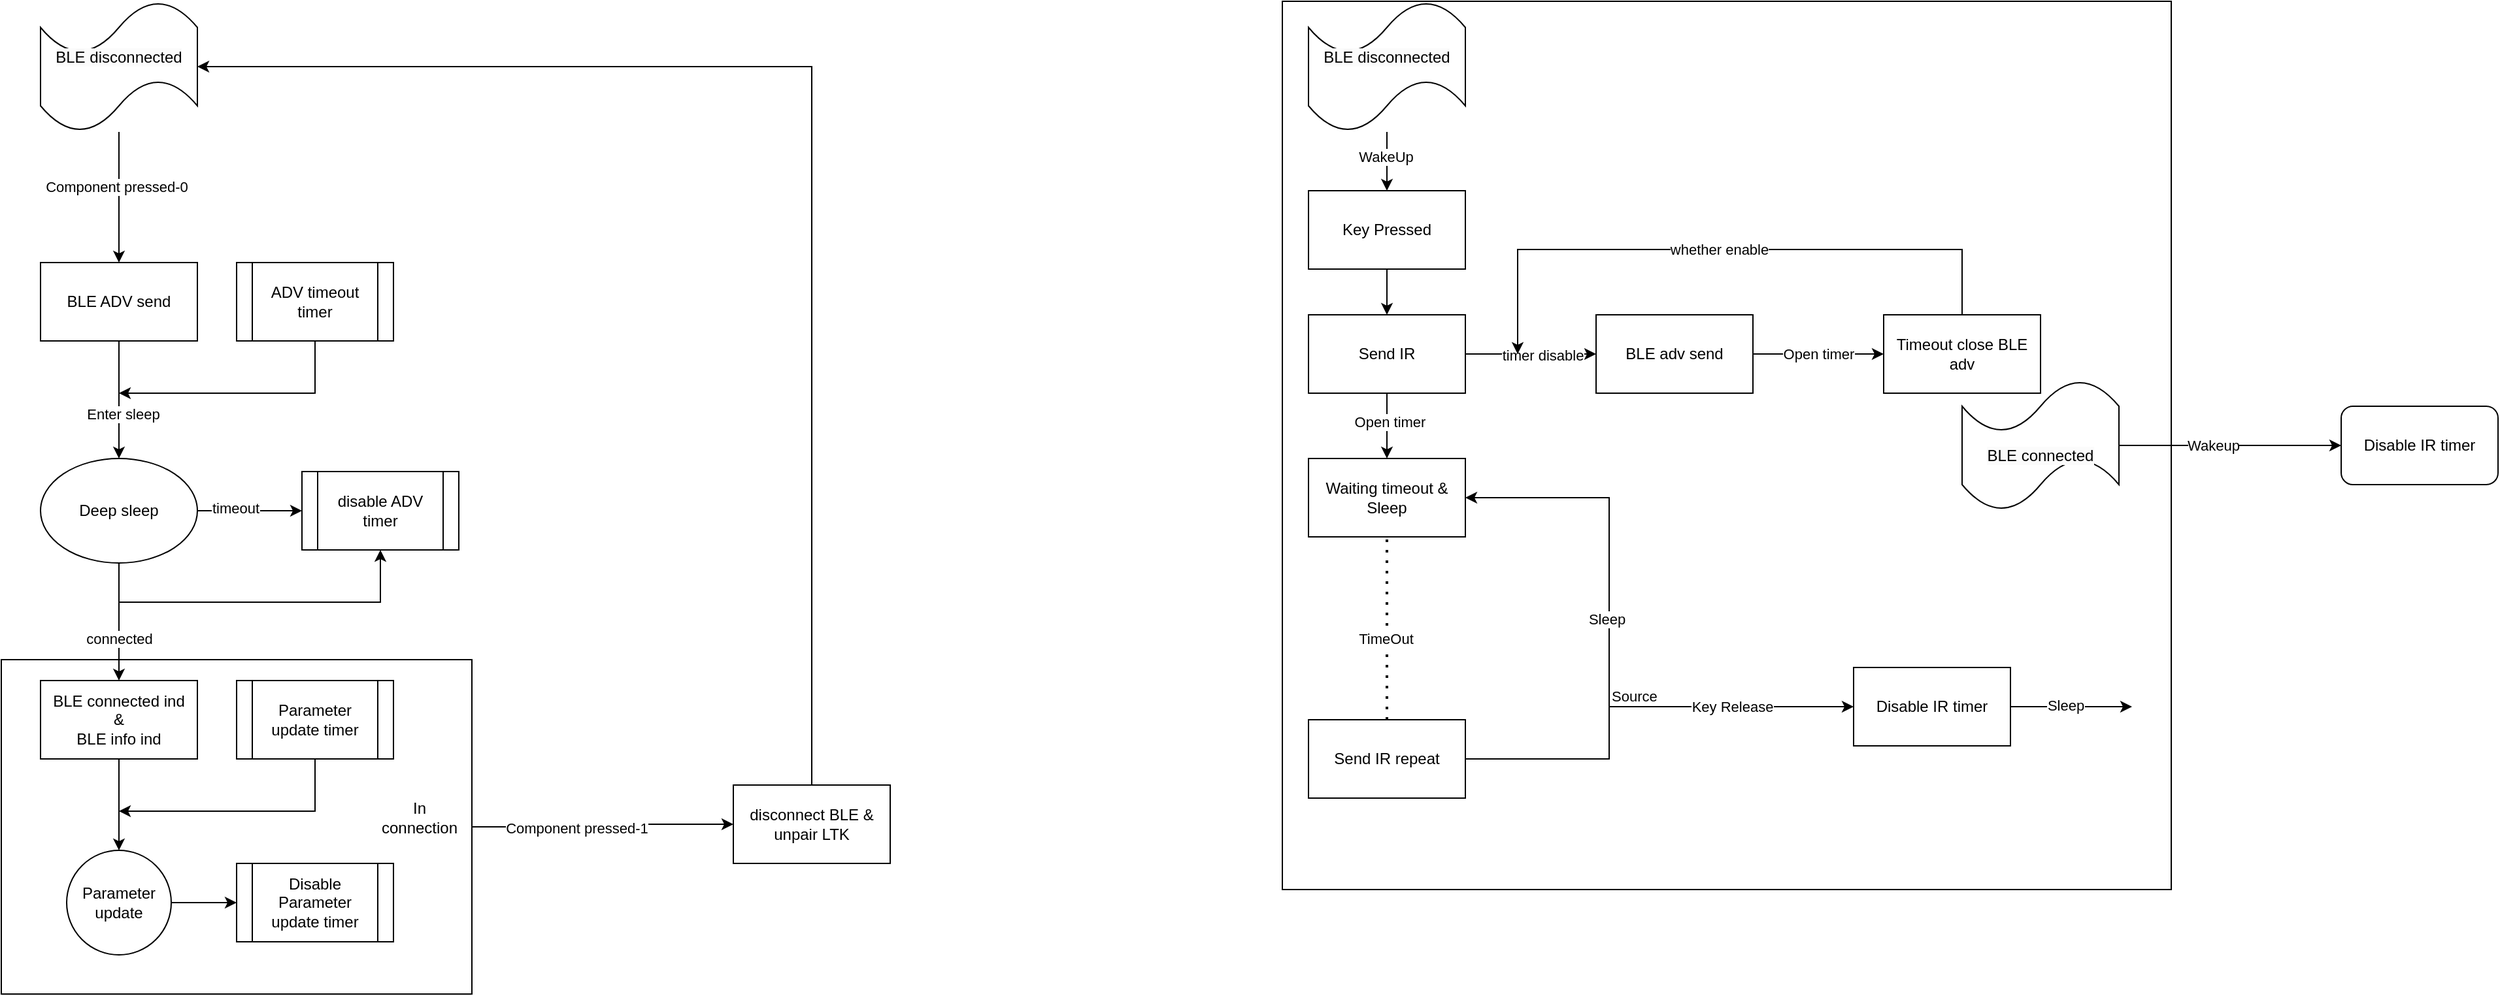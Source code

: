 <mxfile version="21.1.6" type="github">
  <diagram id="C5RBs43oDa-KdzZeNtuy" name="Page-1">
    <mxGraphModel dx="1391" dy="797" grid="1" gridSize="10" guides="1" tooltips="1" connect="1" arrows="1" fold="1" page="1" pageScale="1" pageWidth="827" pageHeight="1169" math="0" shadow="0">
      <root>
        <mxCell id="WIyWlLk6GJQsqaUBKTNV-0" />
        <mxCell id="WIyWlLk6GJQsqaUBKTNV-1" parent="WIyWlLk6GJQsqaUBKTNV-0" />
        <mxCell id="cDFgAh4fGzeyeDYclZq2-79" style="edgeStyle=orthogonalEdgeStyle;rounded=0;orthogonalLoop=1;jettySize=auto;html=1;" edge="1" parent="WIyWlLk6GJQsqaUBKTNV-1" source="cDFgAh4fGzeyeDYclZq2-76" target="cDFgAh4fGzeyeDYclZq2-78">
          <mxGeometry relative="1" as="geometry" />
        </mxCell>
        <mxCell id="cDFgAh4fGzeyeDYclZq2-80" value="Component pressed-1" style="edgeLabel;html=1;align=center;verticalAlign=middle;resizable=0;points=[];" vertex="1" connectable="0" parent="cDFgAh4fGzeyeDYclZq2-79">
          <mxGeometry x="-0.206" y="-1" relative="1" as="geometry">
            <mxPoint as="offset" />
          </mxGeometry>
        </mxCell>
        <mxCell id="cDFgAh4fGzeyeDYclZq2-76" value="" style="rounded=0;whiteSpace=wrap;html=1;" vertex="1" parent="WIyWlLk6GJQsqaUBKTNV-1">
          <mxGeometry x="60" y="524" width="360" height="256" as="geometry" />
        </mxCell>
        <mxCell id="cDFgAh4fGzeyeDYclZq2-31" value="" style="whiteSpace=wrap;html=1;aspect=fixed;" vertex="1" parent="WIyWlLk6GJQsqaUBKTNV-1">
          <mxGeometry x="1040" y="20" width="680" height="680" as="geometry" />
        </mxCell>
        <mxCell id="cDFgAh4fGzeyeDYclZq2-12" style="edgeStyle=orthogonalEdgeStyle;rounded=0;orthogonalLoop=1;jettySize=auto;html=1;entryX=0.5;entryY=0;entryDx=0;entryDy=0;" edge="1" parent="WIyWlLk6GJQsqaUBKTNV-1" source="cDFgAh4fGzeyeDYclZq2-10" target="cDFgAh4fGzeyeDYclZq2-11">
          <mxGeometry relative="1" as="geometry" />
        </mxCell>
        <mxCell id="cDFgAh4fGzeyeDYclZq2-14" value="WakeUp" style="edgeLabel;html=1;align=center;verticalAlign=middle;resizable=0;points=[];" vertex="1" connectable="0" parent="cDFgAh4fGzeyeDYclZq2-12">
          <mxGeometry x="-0.179" y="-1" relative="1" as="geometry">
            <mxPoint as="offset" />
          </mxGeometry>
        </mxCell>
        <mxCell id="cDFgAh4fGzeyeDYclZq2-10" value="&#xa;&lt;span style=&quot;color: rgb(0, 0, 0); font-family: Helvetica; font-size: 12px; font-style: normal; font-variant-ligatures: normal; font-variant-caps: normal; font-weight: 400; letter-spacing: normal; orphans: 2; text-align: center; text-indent: 0px; text-transform: none; widows: 2; word-spacing: 0px; -webkit-text-stroke-width: 0px; background-color: rgb(251, 251, 251); text-decoration-thickness: initial; text-decoration-style: initial; text-decoration-color: initial; float: none; display: inline !important;&quot;&gt;BLE disconnected&lt;/span&gt;&#xa;&#xa;" style="shape=tape;whiteSpace=wrap;html=1;" vertex="1" parent="WIyWlLk6GJQsqaUBKTNV-1">
          <mxGeometry x="1060" y="20" width="120" height="100" as="geometry" />
        </mxCell>
        <mxCell id="cDFgAh4fGzeyeDYclZq2-15" style="edgeStyle=orthogonalEdgeStyle;rounded=0;orthogonalLoop=1;jettySize=auto;html=1;entryX=0.5;entryY=0;entryDx=0;entryDy=0;exitX=0.5;exitY=1;exitDx=0;exitDy=0;" edge="1" parent="WIyWlLk6GJQsqaUBKTNV-1" source="cDFgAh4fGzeyeDYclZq2-19" target="cDFgAh4fGzeyeDYclZq2-13">
          <mxGeometry relative="1" as="geometry" />
        </mxCell>
        <mxCell id="cDFgAh4fGzeyeDYclZq2-16" value="Open timer" style="edgeLabel;html=1;align=center;verticalAlign=middle;resizable=0;points=[];" vertex="1" connectable="0" parent="cDFgAh4fGzeyeDYclZq2-15">
          <mxGeometry x="-0.119" y="2" relative="1" as="geometry">
            <mxPoint as="offset" />
          </mxGeometry>
        </mxCell>
        <mxCell id="cDFgAh4fGzeyeDYclZq2-20" style="edgeStyle=orthogonalEdgeStyle;rounded=0;orthogonalLoop=1;jettySize=auto;html=1;entryX=0.5;entryY=0;entryDx=0;entryDy=0;" edge="1" parent="WIyWlLk6GJQsqaUBKTNV-1" source="cDFgAh4fGzeyeDYclZq2-11" target="cDFgAh4fGzeyeDYclZq2-19">
          <mxGeometry relative="1" as="geometry" />
        </mxCell>
        <mxCell id="cDFgAh4fGzeyeDYclZq2-11" value="Key Pressed" style="rounded=0;whiteSpace=wrap;html=1;" vertex="1" parent="WIyWlLk6GJQsqaUBKTNV-1">
          <mxGeometry x="1060" y="165" width="120" height="60" as="geometry" />
        </mxCell>
        <mxCell id="cDFgAh4fGzeyeDYclZq2-13" value="Waiting timeout &amp;amp; Sleep" style="rounded=0;whiteSpace=wrap;html=1;" vertex="1" parent="WIyWlLk6GJQsqaUBKTNV-1">
          <mxGeometry x="1060" y="370" width="120" height="60" as="geometry" />
        </mxCell>
        <mxCell id="cDFgAh4fGzeyeDYclZq2-17" value="" style="endArrow=none;dashed=1;html=1;dashPattern=1 3;strokeWidth=2;rounded=0;entryX=0.5;entryY=1;entryDx=0;entryDy=0;exitX=0.5;exitY=0;exitDx=0;exitDy=0;" edge="1" parent="WIyWlLk6GJQsqaUBKTNV-1" source="cDFgAh4fGzeyeDYclZq2-18" target="cDFgAh4fGzeyeDYclZq2-13">
          <mxGeometry width="50" height="50" relative="1" as="geometry">
            <mxPoint x="1120" y="540" as="sourcePoint" />
            <mxPoint x="1130" y="460" as="targetPoint" />
          </mxGeometry>
        </mxCell>
        <mxCell id="cDFgAh4fGzeyeDYclZq2-21" value="TimeOut" style="edgeLabel;html=1;align=center;verticalAlign=middle;resizable=0;points=[];" vertex="1" connectable="0" parent="cDFgAh4fGzeyeDYclZq2-17">
          <mxGeometry x="-0.109" y="1" relative="1" as="geometry">
            <mxPoint as="offset" />
          </mxGeometry>
        </mxCell>
        <mxCell id="cDFgAh4fGzeyeDYclZq2-22" style="edgeStyle=orthogonalEdgeStyle;rounded=0;orthogonalLoop=1;jettySize=auto;html=1;entryX=1;entryY=0.5;entryDx=0;entryDy=0;" edge="1" parent="WIyWlLk6GJQsqaUBKTNV-1" source="cDFgAh4fGzeyeDYclZq2-18" target="cDFgAh4fGzeyeDYclZq2-13">
          <mxGeometry relative="1" as="geometry">
            <mxPoint x="1270" y="400" as="targetPoint" />
            <Array as="points">
              <mxPoint x="1290" y="600" />
              <mxPoint x="1290" y="400" />
            </Array>
          </mxGeometry>
        </mxCell>
        <mxCell id="cDFgAh4fGzeyeDYclZq2-23" value="Sleep" style="edgeLabel;html=1;align=center;verticalAlign=middle;resizable=0;points=[];" vertex="1" connectable="0" parent="cDFgAh4fGzeyeDYclZq2-22">
          <mxGeometry x="0.035" y="2" relative="1" as="geometry">
            <mxPoint as="offset" />
          </mxGeometry>
        </mxCell>
        <mxCell id="cDFgAh4fGzeyeDYclZq2-18" value="Send IR repeat" style="rounded=0;whiteSpace=wrap;html=1;" vertex="1" parent="WIyWlLk6GJQsqaUBKTNV-1">
          <mxGeometry x="1060" y="570" width="120" height="60" as="geometry" />
        </mxCell>
        <mxCell id="cDFgAh4fGzeyeDYclZq2-37" style="edgeStyle=orthogonalEdgeStyle;rounded=0;orthogonalLoop=1;jettySize=auto;html=1;entryX=0;entryY=0.5;entryDx=0;entryDy=0;" edge="1" parent="WIyWlLk6GJQsqaUBKTNV-1" source="cDFgAh4fGzeyeDYclZq2-19" target="cDFgAh4fGzeyeDYclZq2-36">
          <mxGeometry relative="1" as="geometry" />
        </mxCell>
        <mxCell id="cDFgAh4fGzeyeDYclZq2-47" value="timer disable" style="edgeLabel;html=1;align=center;verticalAlign=middle;resizable=0;points=[];" vertex="1" connectable="0" parent="cDFgAh4fGzeyeDYclZq2-37">
          <mxGeometry x="0.184" y="-1" relative="1" as="geometry">
            <mxPoint as="offset" />
          </mxGeometry>
        </mxCell>
        <mxCell id="cDFgAh4fGzeyeDYclZq2-19" value="Send IR" style="rounded=0;whiteSpace=wrap;html=1;" vertex="1" parent="WIyWlLk6GJQsqaUBKTNV-1">
          <mxGeometry x="1060" y="260" width="120" height="60" as="geometry" />
        </mxCell>
        <mxCell id="cDFgAh4fGzeyeDYclZq2-24" value="" style="endArrow=classic;html=1;rounded=0;entryX=0;entryY=0.5;entryDx=0;entryDy=0;" edge="1" parent="WIyWlLk6GJQsqaUBKTNV-1" target="cDFgAh4fGzeyeDYclZq2-28">
          <mxGeometry relative="1" as="geometry">
            <mxPoint x="1290" y="560" as="sourcePoint" />
            <mxPoint x="1460" y="550" as="targetPoint" />
          </mxGeometry>
        </mxCell>
        <mxCell id="cDFgAh4fGzeyeDYclZq2-25" value="Key Release" style="edgeLabel;resizable=0;html=1;align=center;verticalAlign=middle;" connectable="0" vertex="1" parent="cDFgAh4fGzeyeDYclZq2-24">
          <mxGeometry relative="1" as="geometry" />
        </mxCell>
        <mxCell id="cDFgAh4fGzeyeDYclZq2-26" value="Source" style="edgeLabel;resizable=0;html=1;align=left;verticalAlign=bottom;" connectable="0" vertex="1" parent="cDFgAh4fGzeyeDYclZq2-24">
          <mxGeometry x="-1" relative="1" as="geometry" />
        </mxCell>
        <mxCell id="cDFgAh4fGzeyeDYclZq2-29" style="edgeStyle=orthogonalEdgeStyle;rounded=0;orthogonalLoop=1;jettySize=auto;html=1;" edge="1" parent="WIyWlLk6GJQsqaUBKTNV-1" source="cDFgAh4fGzeyeDYclZq2-28">
          <mxGeometry relative="1" as="geometry">
            <mxPoint x="1690" y="560" as="targetPoint" />
          </mxGeometry>
        </mxCell>
        <mxCell id="cDFgAh4fGzeyeDYclZq2-30" value="Sleep" style="edgeLabel;html=1;align=center;verticalAlign=middle;resizable=0;points=[];" vertex="1" connectable="0" parent="cDFgAh4fGzeyeDYclZq2-29">
          <mxGeometry x="-0.103" y="1" relative="1" as="geometry">
            <mxPoint as="offset" />
          </mxGeometry>
        </mxCell>
        <mxCell id="cDFgAh4fGzeyeDYclZq2-28" value="Disable IR timer" style="rounded=0;whiteSpace=wrap;html=1;" vertex="1" parent="WIyWlLk6GJQsqaUBKTNV-1">
          <mxGeometry x="1477" y="530" width="120" height="60" as="geometry" />
        </mxCell>
        <mxCell id="cDFgAh4fGzeyeDYclZq2-33" style="edgeStyle=orthogonalEdgeStyle;rounded=0;orthogonalLoop=1;jettySize=auto;html=1;entryX=0;entryY=0.5;entryDx=0;entryDy=0;" edge="1" parent="WIyWlLk6GJQsqaUBKTNV-1" source="cDFgAh4fGzeyeDYclZq2-32" target="cDFgAh4fGzeyeDYclZq2-35">
          <mxGeometry relative="1" as="geometry">
            <mxPoint x="1830" y="360" as="targetPoint" />
          </mxGeometry>
        </mxCell>
        <mxCell id="cDFgAh4fGzeyeDYclZq2-34" value="Wakeup" style="edgeLabel;html=1;align=center;verticalAlign=middle;resizable=0;points=[];" vertex="1" connectable="0" parent="cDFgAh4fGzeyeDYclZq2-33">
          <mxGeometry x="-0.16" relative="1" as="geometry">
            <mxPoint as="offset" />
          </mxGeometry>
        </mxCell>
        <mxCell id="cDFgAh4fGzeyeDYclZq2-32" value="&lt;br&gt;&lt;span style=&quot;color: rgb(0, 0, 0); font-family: Helvetica; font-size: 12px; font-style: normal; font-variant-ligatures: normal; font-variant-caps: normal; font-weight: 400; letter-spacing: normal; orphans: 2; text-align: center; text-indent: 0px; text-transform: none; widows: 2; word-spacing: 0px; -webkit-text-stroke-width: 0px; background-color: rgb(251, 251, 251); text-decoration-thickness: initial; text-decoration-style: initial; text-decoration-color: initial; float: none; display: inline !important;&quot;&gt;BLE connected&lt;/span&gt;&lt;br&gt;" style="shape=tape;whiteSpace=wrap;html=1;" vertex="1" parent="WIyWlLk6GJQsqaUBKTNV-1">
          <mxGeometry x="1560" y="310" width="120" height="100" as="geometry" />
        </mxCell>
        <mxCell id="cDFgAh4fGzeyeDYclZq2-35" value="Disable IR timer" style="rounded=1;whiteSpace=wrap;html=1;" vertex="1" parent="WIyWlLk6GJQsqaUBKTNV-1">
          <mxGeometry x="1850" y="330" width="120" height="60" as="geometry" />
        </mxCell>
        <mxCell id="cDFgAh4fGzeyeDYclZq2-41" value="" style="edgeStyle=orthogonalEdgeStyle;rounded=0;orthogonalLoop=1;jettySize=auto;html=1;" edge="1" parent="WIyWlLk6GJQsqaUBKTNV-1" source="cDFgAh4fGzeyeDYclZq2-36" target="cDFgAh4fGzeyeDYclZq2-40">
          <mxGeometry relative="1" as="geometry" />
        </mxCell>
        <mxCell id="cDFgAh4fGzeyeDYclZq2-42" value="Open timer" style="edgeLabel;html=1;align=center;verticalAlign=middle;resizable=0;points=[];" vertex="1" connectable="0" parent="cDFgAh4fGzeyeDYclZq2-41">
          <mxGeometry x="0.302" y="2" relative="1" as="geometry">
            <mxPoint x="-15" y="2" as="offset" />
          </mxGeometry>
        </mxCell>
        <mxCell id="cDFgAh4fGzeyeDYclZq2-36" value="BLE adv send" style="rounded=0;whiteSpace=wrap;html=1;" vertex="1" parent="WIyWlLk6GJQsqaUBKTNV-1">
          <mxGeometry x="1280" y="260" width="120" height="60" as="geometry" />
        </mxCell>
        <mxCell id="cDFgAh4fGzeyeDYclZq2-44" style="edgeStyle=orthogonalEdgeStyle;rounded=0;orthogonalLoop=1;jettySize=auto;html=1;" edge="1" parent="WIyWlLk6GJQsqaUBKTNV-1" source="cDFgAh4fGzeyeDYclZq2-40">
          <mxGeometry relative="1" as="geometry">
            <mxPoint x="1220" y="290" as="targetPoint" />
            <Array as="points">
              <mxPoint x="1560" y="210" />
              <mxPoint x="1220" y="210" />
            </Array>
          </mxGeometry>
        </mxCell>
        <mxCell id="cDFgAh4fGzeyeDYclZq2-46" value="whether enable" style="edgeLabel;html=1;align=center;verticalAlign=middle;resizable=0;points=[];" vertex="1" connectable="0" parent="cDFgAh4fGzeyeDYclZq2-44">
          <mxGeometry x="0.006" relative="1" as="geometry">
            <mxPoint as="offset" />
          </mxGeometry>
        </mxCell>
        <mxCell id="cDFgAh4fGzeyeDYclZq2-40" value="Timeout close BLE adv" style="whiteSpace=wrap;html=1;rounded=0;" vertex="1" parent="WIyWlLk6GJQsqaUBKTNV-1">
          <mxGeometry x="1500" y="260" width="120" height="60" as="geometry" />
        </mxCell>
        <mxCell id="cDFgAh4fGzeyeDYclZq2-51" value="" style="edgeStyle=orthogonalEdgeStyle;rounded=0;orthogonalLoop=1;jettySize=auto;html=1;" edge="1" parent="WIyWlLk6GJQsqaUBKTNV-1" source="cDFgAh4fGzeyeDYclZq2-48" target="cDFgAh4fGzeyeDYclZq2-50">
          <mxGeometry relative="1" as="geometry" />
        </mxCell>
        <mxCell id="cDFgAh4fGzeyeDYclZq2-52" value="Component pressed-0" style="edgeLabel;html=1;align=center;verticalAlign=middle;resizable=0;points=[];" vertex="1" connectable="0" parent="cDFgAh4fGzeyeDYclZq2-51">
          <mxGeometry x="-0.158" y="-2" relative="1" as="geometry">
            <mxPoint as="offset" />
          </mxGeometry>
        </mxCell>
        <mxCell id="cDFgAh4fGzeyeDYclZq2-48" value="&#xa;&lt;span style=&quot;color: rgb(0, 0, 0); font-family: Helvetica; font-size: 12px; font-style: normal; font-variant-ligatures: normal; font-variant-caps: normal; font-weight: 400; letter-spacing: normal; orphans: 2; text-align: center; text-indent: 0px; text-transform: none; widows: 2; word-spacing: 0px; -webkit-text-stroke-width: 0px; background-color: rgb(251, 251, 251); text-decoration-thickness: initial; text-decoration-style: initial; text-decoration-color: initial; float: none; display: inline !important;&quot;&gt;BLE disconnected&lt;/span&gt;&#xa;&#xa;" style="shape=tape;whiteSpace=wrap;html=1;" vertex="1" parent="WIyWlLk6GJQsqaUBKTNV-1">
          <mxGeometry x="90" y="20" width="120" height="100" as="geometry" />
        </mxCell>
        <mxCell id="cDFgAh4fGzeyeDYclZq2-55" value="" style="edgeStyle=orthogonalEdgeStyle;rounded=0;orthogonalLoop=1;jettySize=auto;html=1;entryX=0.5;entryY=0;entryDx=0;entryDy=0;" edge="1" parent="WIyWlLk6GJQsqaUBKTNV-1" source="cDFgAh4fGzeyeDYclZq2-50" target="cDFgAh4fGzeyeDYclZq2-57">
          <mxGeometry relative="1" as="geometry">
            <mxPoint x="150" y="360" as="targetPoint" />
          </mxGeometry>
        </mxCell>
        <mxCell id="cDFgAh4fGzeyeDYclZq2-59" value="Enter sleep" style="edgeLabel;html=1;align=center;verticalAlign=middle;resizable=0;points=[];" vertex="1" connectable="0" parent="cDFgAh4fGzeyeDYclZq2-55">
          <mxGeometry x="0.231" y="3" relative="1" as="geometry">
            <mxPoint as="offset" />
          </mxGeometry>
        </mxCell>
        <mxCell id="cDFgAh4fGzeyeDYclZq2-50" value="BLE ADV send" style="whiteSpace=wrap;html=1;" vertex="1" parent="WIyWlLk6GJQsqaUBKTNV-1">
          <mxGeometry x="90" y="220" width="120" height="60" as="geometry" />
        </mxCell>
        <mxCell id="cDFgAh4fGzeyeDYclZq2-58" style="edgeStyle=orthogonalEdgeStyle;rounded=0;orthogonalLoop=1;jettySize=auto;html=1;" edge="1" parent="WIyWlLk6GJQsqaUBKTNV-1" source="cDFgAh4fGzeyeDYclZq2-53">
          <mxGeometry relative="1" as="geometry">
            <mxPoint x="150" y="320" as="targetPoint" />
            <Array as="points">
              <mxPoint x="300" y="320" />
            </Array>
          </mxGeometry>
        </mxCell>
        <mxCell id="cDFgAh4fGzeyeDYclZq2-53" value="ADV timeout timer" style="shape=process;whiteSpace=wrap;html=1;backgroundOutline=1;" vertex="1" parent="WIyWlLk6GJQsqaUBKTNV-1">
          <mxGeometry x="240" y="220" width="120" height="60" as="geometry" />
        </mxCell>
        <mxCell id="cDFgAh4fGzeyeDYclZq2-61" value="" style="edgeStyle=orthogonalEdgeStyle;rounded=0;orthogonalLoop=1;jettySize=auto;html=1;" edge="1" parent="WIyWlLk6GJQsqaUBKTNV-1" source="cDFgAh4fGzeyeDYclZq2-57" target="cDFgAh4fGzeyeDYclZq2-60">
          <mxGeometry relative="1" as="geometry" />
        </mxCell>
        <mxCell id="cDFgAh4fGzeyeDYclZq2-62" value="timeout" style="edgeLabel;html=1;align=center;verticalAlign=middle;resizable=0;points=[];" vertex="1" connectable="0" parent="cDFgAh4fGzeyeDYclZq2-61">
          <mxGeometry x="-0.289" y="2" relative="1" as="geometry">
            <mxPoint as="offset" />
          </mxGeometry>
        </mxCell>
        <mxCell id="cDFgAh4fGzeyeDYclZq2-64" value="" style="edgeStyle=orthogonalEdgeStyle;rounded=0;orthogonalLoop=1;jettySize=auto;html=1;" edge="1" parent="WIyWlLk6GJQsqaUBKTNV-1" source="cDFgAh4fGzeyeDYclZq2-57" target="cDFgAh4fGzeyeDYclZq2-63">
          <mxGeometry relative="1" as="geometry" />
        </mxCell>
        <mxCell id="cDFgAh4fGzeyeDYclZq2-65" value="connected" style="edgeLabel;html=1;align=center;verticalAlign=middle;resizable=0;points=[];" vertex="1" connectable="0" parent="cDFgAh4fGzeyeDYclZq2-64">
          <mxGeometry x="0.29" relative="1" as="geometry">
            <mxPoint as="offset" />
          </mxGeometry>
        </mxCell>
        <mxCell id="cDFgAh4fGzeyeDYclZq2-57" value="Deep sleep" style="ellipse;whiteSpace=wrap;html=1;" vertex="1" parent="WIyWlLk6GJQsqaUBKTNV-1">
          <mxGeometry x="90" y="370" width="120" height="80" as="geometry" />
        </mxCell>
        <mxCell id="cDFgAh4fGzeyeDYclZq2-60" value="disable ADV timer" style="shape=process;whiteSpace=wrap;html=1;backgroundOutline=1;" vertex="1" parent="WIyWlLk6GJQsqaUBKTNV-1">
          <mxGeometry x="290" y="380" width="120" height="60" as="geometry" />
        </mxCell>
        <mxCell id="cDFgAh4fGzeyeDYclZq2-70" value="" style="edgeStyle=orthogonalEdgeStyle;rounded=0;orthogonalLoop=1;jettySize=auto;html=1;" edge="1" parent="WIyWlLk6GJQsqaUBKTNV-1" source="cDFgAh4fGzeyeDYclZq2-63" target="cDFgAh4fGzeyeDYclZq2-69">
          <mxGeometry relative="1" as="geometry" />
        </mxCell>
        <mxCell id="cDFgAh4fGzeyeDYclZq2-63" value="BLE connected ind&lt;br&gt;&amp;amp;&lt;br&gt;BLE info ind" style="whiteSpace=wrap;html=1;" vertex="1" parent="WIyWlLk6GJQsqaUBKTNV-1">
          <mxGeometry x="90" y="540" width="120" height="60" as="geometry" />
        </mxCell>
        <mxCell id="cDFgAh4fGzeyeDYclZq2-71" style="edgeStyle=orthogonalEdgeStyle;rounded=0;orthogonalLoop=1;jettySize=auto;html=1;" edge="1" parent="WIyWlLk6GJQsqaUBKTNV-1" source="cDFgAh4fGzeyeDYclZq2-66">
          <mxGeometry relative="1" as="geometry">
            <mxPoint x="150" y="640" as="targetPoint" />
            <Array as="points">
              <mxPoint x="300" y="640" />
              <mxPoint x="300" y="640" />
            </Array>
          </mxGeometry>
        </mxCell>
        <mxCell id="cDFgAh4fGzeyeDYclZq2-66" value="Parameter update timer" style="shape=process;whiteSpace=wrap;html=1;backgroundOutline=1;" vertex="1" parent="WIyWlLk6GJQsqaUBKTNV-1">
          <mxGeometry x="240" y="540" width="120" height="60" as="geometry" />
        </mxCell>
        <mxCell id="cDFgAh4fGzeyeDYclZq2-75" style="edgeStyle=orthogonalEdgeStyle;rounded=0;orthogonalLoop=1;jettySize=auto;html=1;entryX=0;entryY=0.5;entryDx=0;entryDy=0;" edge="1" parent="WIyWlLk6GJQsqaUBKTNV-1" source="cDFgAh4fGzeyeDYclZq2-69" target="cDFgAh4fGzeyeDYclZq2-74">
          <mxGeometry relative="1" as="geometry" />
        </mxCell>
        <mxCell id="cDFgAh4fGzeyeDYclZq2-69" value="Parameter update" style="ellipse;whiteSpace=wrap;html=1;" vertex="1" parent="WIyWlLk6GJQsqaUBKTNV-1">
          <mxGeometry x="110" y="670" width="80" height="80" as="geometry" />
        </mxCell>
        <mxCell id="cDFgAh4fGzeyeDYclZq2-73" value="" style="endArrow=classic;html=1;rounded=0;entryX=0.5;entryY=1;entryDx=0;entryDy=0;" edge="1" parent="WIyWlLk6GJQsqaUBKTNV-1" target="cDFgAh4fGzeyeDYclZq2-60">
          <mxGeometry width="50" height="50" relative="1" as="geometry">
            <mxPoint x="150" y="480" as="sourcePoint" />
            <mxPoint x="360" y="480" as="targetPoint" />
            <Array as="points">
              <mxPoint x="350" y="480" />
            </Array>
          </mxGeometry>
        </mxCell>
        <mxCell id="cDFgAh4fGzeyeDYclZq2-74" value="Disable Parameter update timer" style="shape=process;whiteSpace=wrap;html=1;backgroundOutline=1;" vertex="1" parent="WIyWlLk6GJQsqaUBKTNV-1">
          <mxGeometry x="240" y="680" width="120" height="60" as="geometry" />
        </mxCell>
        <mxCell id="cDFgAh4fGzeyeDYclZq2-77" value="In connection" style="text;html=1;strokeColor=none;fillColor=none;align=center;verticalAlign=middle;whiteSpace=wrap;rounded=0;" vertex="1" parent="WIyWlLk6GJQsqaUBKTNV-1">
          <mxGeometry x="350" y="630" width="60" height="30" as="geometry" />
        </mxCell>
        <mxCell id="cDFgAh4fGzeyeDYclZq2-81" style="edgeStyle=orthogonalEdgeStyle;rounded=0;orthogonalLoop=1;jettySize=auto;html=1;entryX=1;entryY=0.5;entryDx=0;entryDy=0;entryPerimeter=0;" edge="1" parent="WIyWlLk6GJQsqaUBKTNV-1" source="cDFgAh4fGzeyeDYclZq2-78" target="cDFgAh4fGzeyeDYclZq2-48">
          <mxGeometry relative="1" as="geometry">
            <Array as="points">
              <mxPoint x="680" y="70" />
            </Array>
          </mxGeometry>
        </mxCell>
        <mxCell id="cDFgAh4fGzeyeDYclZq2-78" value="disconnect BLE &amp;amp; unpair LTK" style="rounded=0;whiteSpace=wrap;html=1;" vertex="1" parent="WIyWlLk6GJQsqaUBKTNV-1">
          <mxGeometry x="620" y="620" width="120" height="60" as="geometry" />
        </mxCell>
      </root>
    </mxGraphModel>
  </diagram>
</mxfile>
